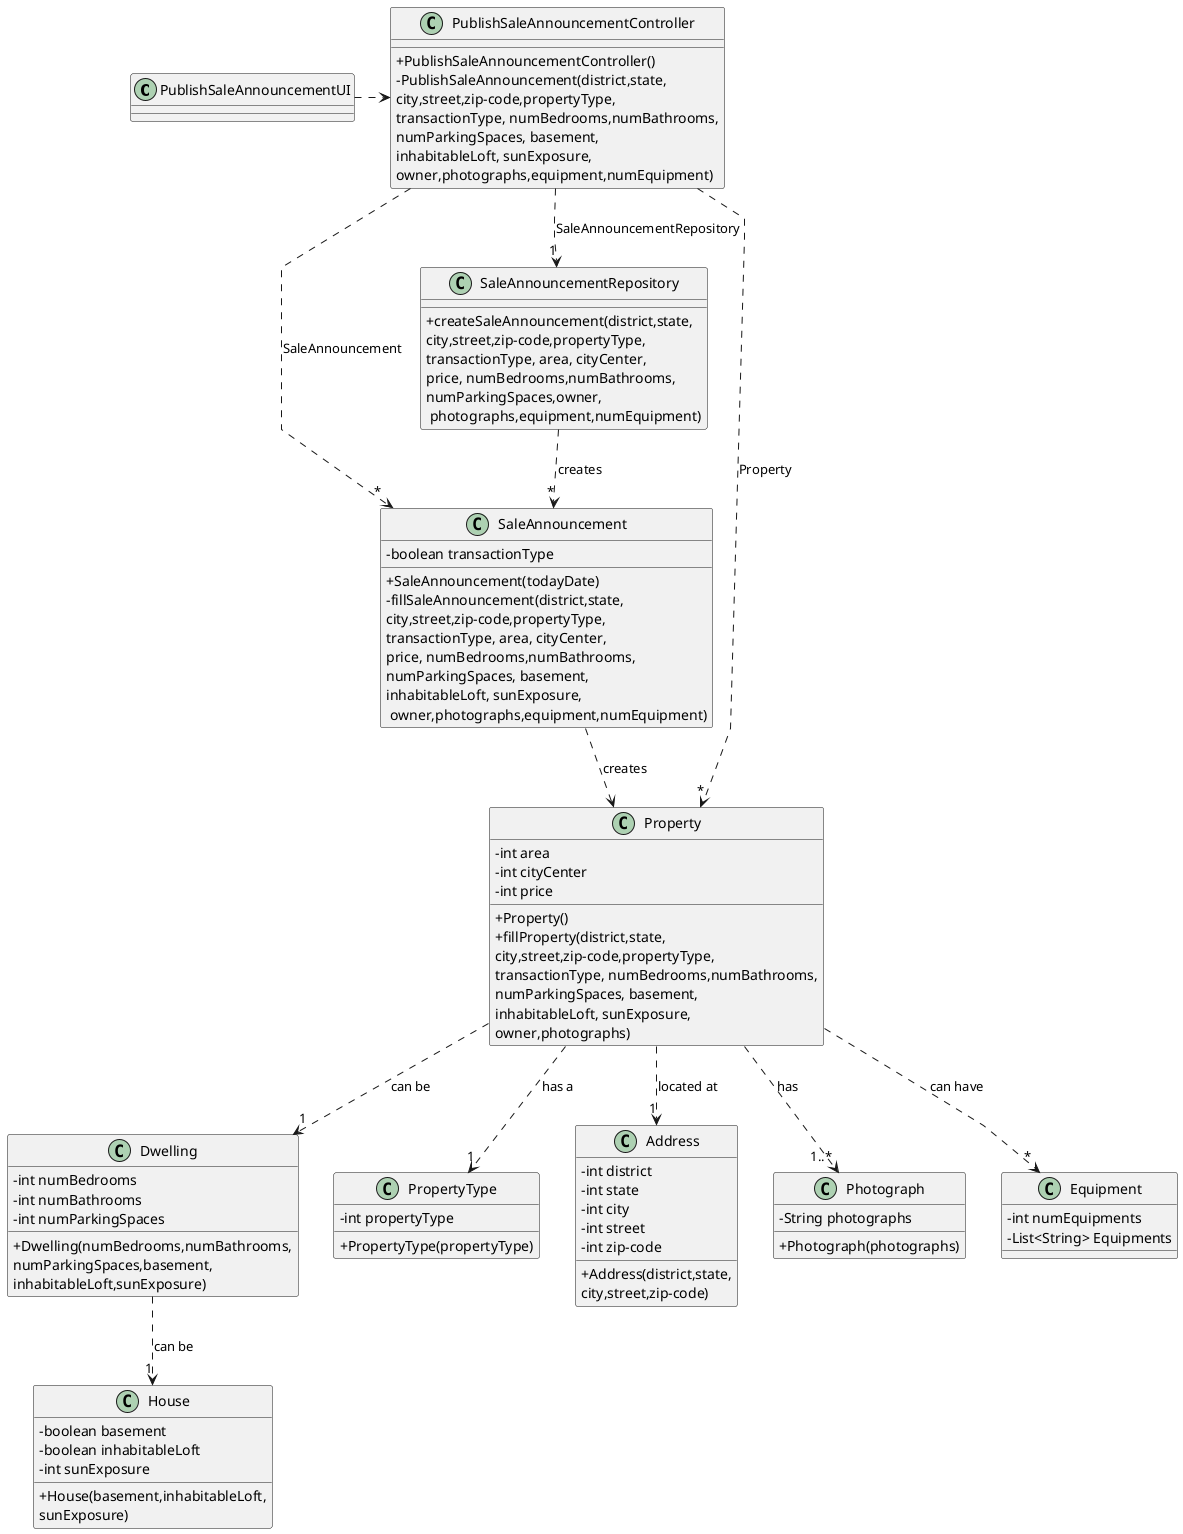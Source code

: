 @startuml
'skinparam monochrome true
skinparam packageStyle rectangle
skinparam shadowing false
skinparam linetype polyline
'skinparam linetype orto

skinparam classAttributeIconSize 0
'left to right direction





class PublishSaleAnnouncementUI{

}

class PublishSaleAnnouncementController {
    +PublishSaleAnnouncementController()
    -PublishSaleAnnouncement(district,state,\ncity,street,zip-code,propertyType,\ntransactionType, numBedrooms,numBathrooms,\nnumParkingSpaces, basement,\ninhabitableLoft, sunExposure,\nowner,photographs,equipment,numEquipment)
}

class SaleAnnouncement{
    -boolean transactionType
    +SaleAnnouncement(todayDate)
    -fillSaleAnnouncement(district,state,\ncity,street,zip-code,propertyType,\ntransactionType, area, cityCenter, \nprice, numBedrooms,numBathrooms,\nnumParkingSpaces, basement,\ninhabitableLoft, sunExposure,\n owner,photographs,equipment,numEquipment)


}

class SaleAnnouncementRepository{

    +createSaleAnnouncement(district,state,\ncity,street,zip-code,propertyType,\ntransactionType, area, cityCenter, \nprice, numBedrooms,numBathrooms,\nnumParkingSpaces,owner,\n photographs,equipment,numEquipment)

}

class Property{
-int area
-int cityCenter
-int price
+Property()
+fillProperty(district,state,\ncity,street,zip-code,propertyType,\ntransactionType, numBedrooms,numBathrooms,\nnumParkingSpaces, basement,\ninhabitableLoft, sunExposure,\nowner,photographs)

}

class Dwelling{
-int numBedrooms
-int numBathrooms
-int numParkingSpaces
+Dwelling(numBedrooms,numBathrooms,\nnumParkingSpaces,basement,\ninhabitableLoft,sunExposure)
}

class House{
-boolean basement
-boolean inhabitableLoft
-int sunExposure
+House(basement,inhabitableLoft,\nsunExposure)
}


class PropertyType{
-int propertyType
+PropertyType(propertyType)
}

class Address{
-int district
-int state
-int city
-int street
-int zip-code
+Address(district,state,\ncity,street,zip-code)
}

class Photograph{
-String photographs
+Photograph(photographs)
}

class Equipment{
-int numEquipments
-List<String> Equipments

}

PublishSaleAnnouncementUI .> PublishSaleAnnouncementController
PublishSaleAnnouncementController ..> "*" SaleAnnouncement : SaleAnnouncement
PublishSaleAnnouncementController ..> "1" SaleAnnouncementRepository : SaleAnnouncementRepository
SaleAnnouncementRepository ..> "*" SaleAnnouncement : creates
PublishSaleAnnouncementController ..> "*" Property : Property
SaleAnnouncement ..> Property : creates
Property ..> "1" PropertyType : has a
Property ..> "1" Address : located at
Property ..> "1..*" Photograph : has
Property ..> "1" Dwelling : can be
Property ..> "*" Equipment : can have
Dwelling ..> "1" House : can be







@enduml